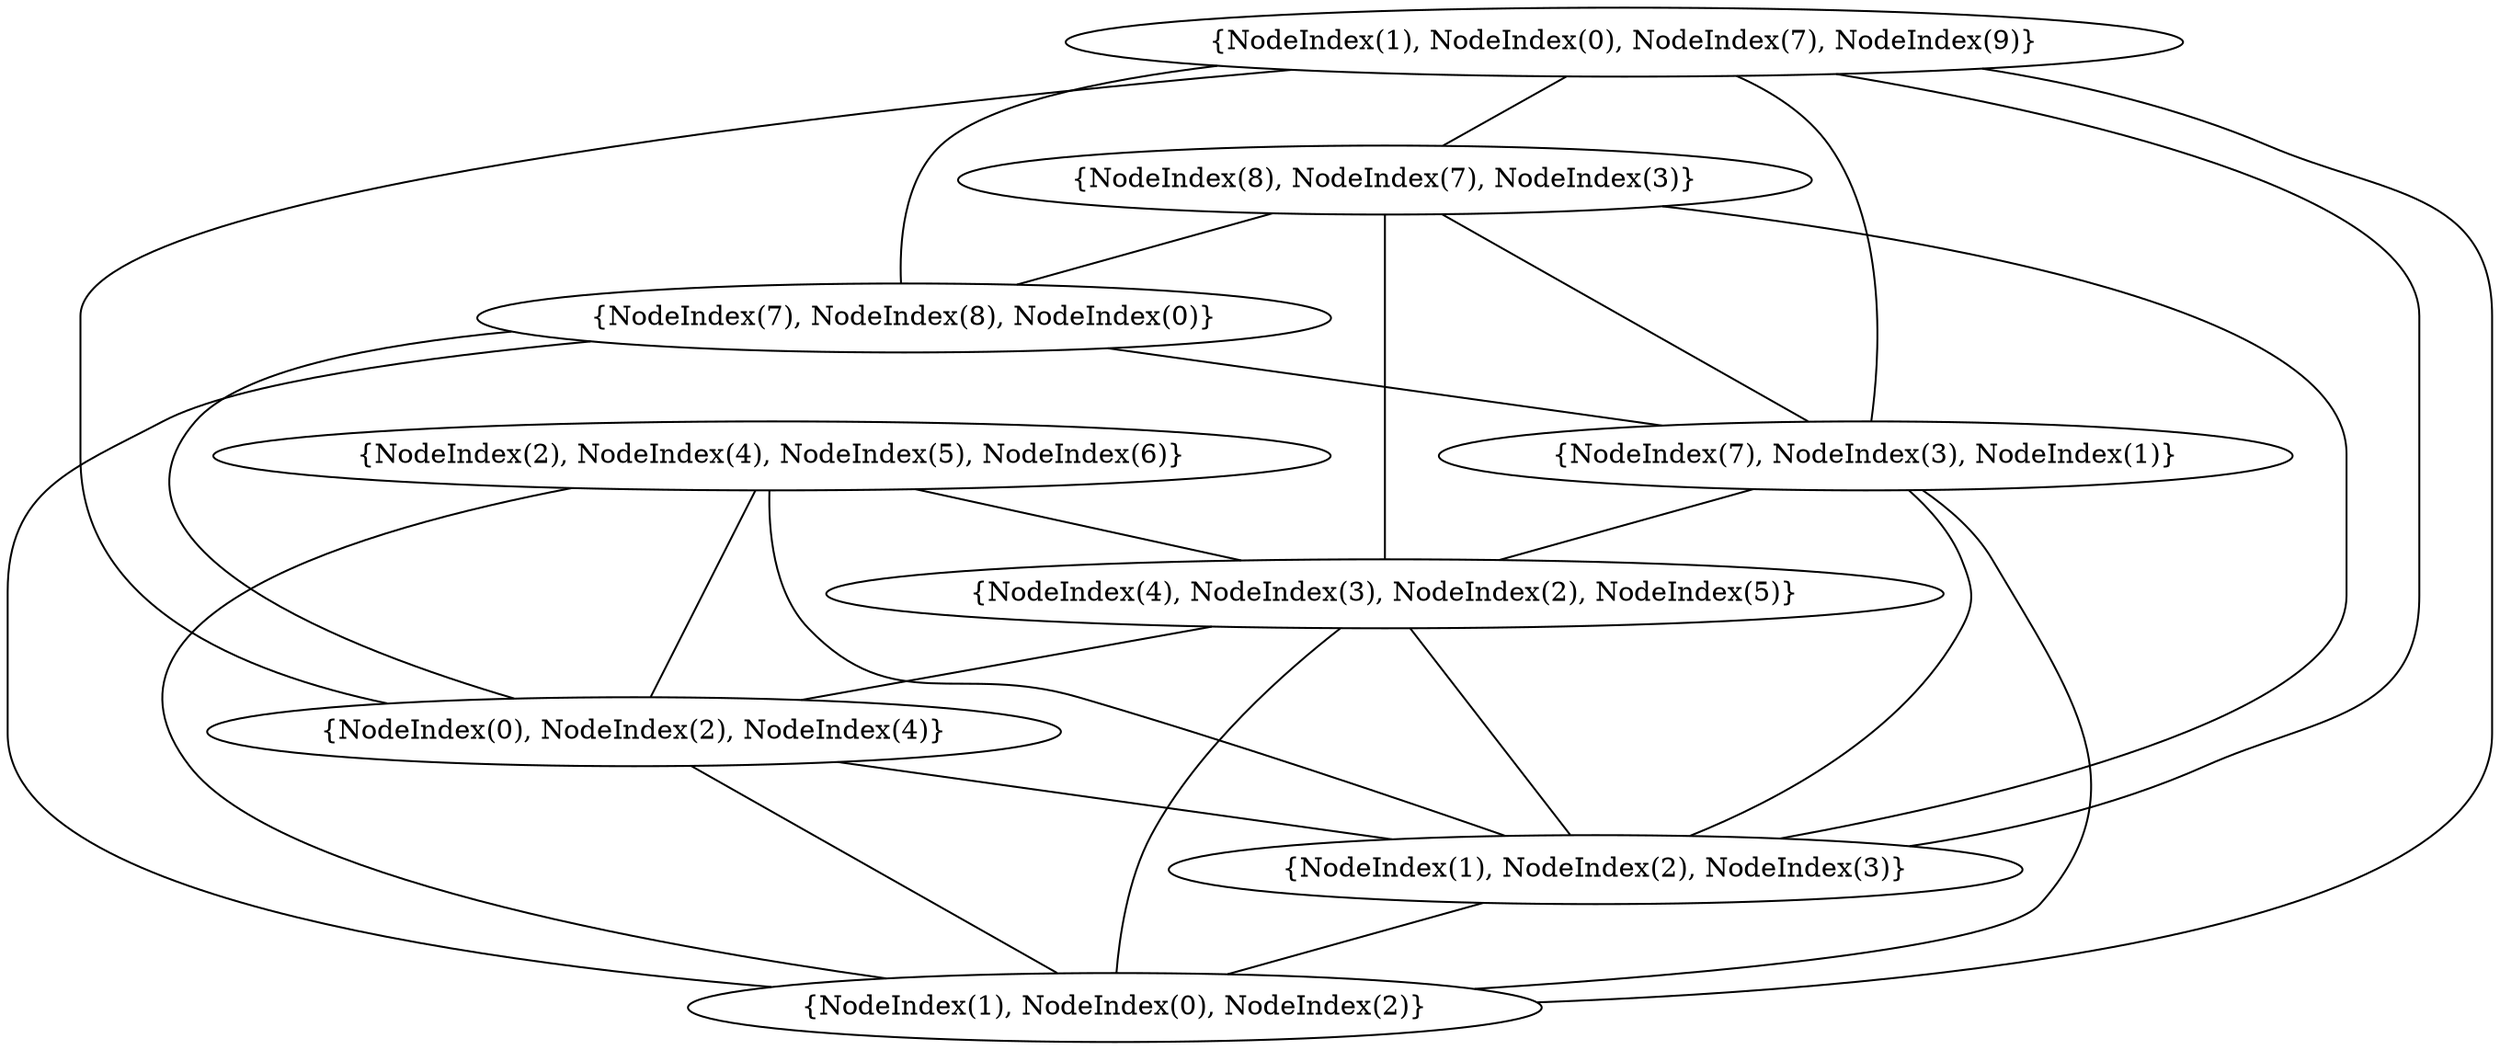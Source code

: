 graph {
    0 [ label = "{NodeIndex(1), NodeIndex(0), NodeIndex(2)}" ]
    1 [ label = "{NodeIndex(1), NodeIndex(2), NodeIndex(3)}" ]
    2 [ label = "{NodeIndex(0), NodeIndex(2), NodeIndex(4)}" ]
    3 [ label = "{NodeIndex(4), NodeIndex(3), NodeIndex(2), NodeIndex(5)}" ]
    4 [ label = "{NodeIndex(2), NodeIndex(4), NodeIndex(5), NodeIndex(6)}" ]
    5 [ label = "{NodeIndex(7), NodeIndex(3), NodeIndex(1)}" ]
    6 [ label = "{NodeIndex(7), NodeIndex(8), NodeIndex(0)}" ]
    7 [ label = "{NodeIndex(8), NodeIndex(7), NodeIndex(3)}" ]
    8 [ label = "{NodeIndex(1), NodeIndex(0), NodeIndex(7), NodeIndex(9)}" ]
    1 -- 0 [ ]
    2 -- 0 [ ]
    2 -- 1 [ ]
    3 -- 0 [ ]
    3 -- 1 [ ]
    3 -- 2 [ ]
    4 -- 0 [ ]
    4 -- 1 [ ]
    4 -- 2 [ ]
    4 -- 3 [ ]
    5 -- 0 [ ]
    5 -- 1 [ ]
    5 -- 3 [ ]
    6 -- 0 [ ]
    6 -- 2 [ ]
    6 -- 5 [ ]
    7 -- 1 [ ]
    7 -- 3 [ ]
    7 -- 5 [ ]
    7 -- 6 [ ]
    8 -- 0 [ ]
    8 -- 1 [ ]
    8 -- 2 [ ]
    8 -- 5 [ ]
    8 -- 6 [ ]
    8 -- 7 [ ]
}
